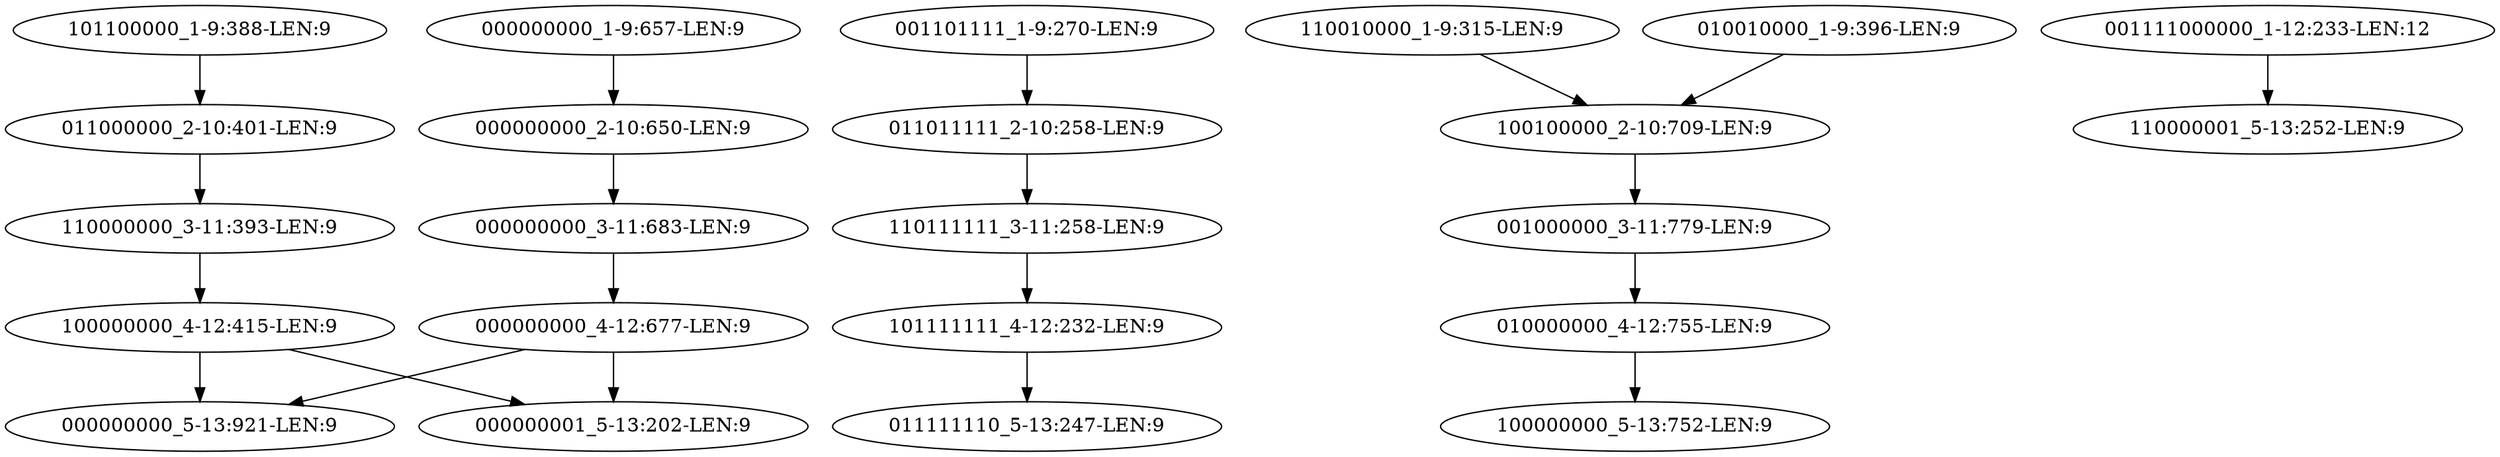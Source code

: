 digraph G {
    "101100000_1-9:388-LEN:9" -> "011000000_2-10:401-LEN:9";
    "011000000_2-10:401-LEN:9" -> "110000000_3-11:393-LEN:9";
    "000000000_2-10:650-LEN:9" -> "000000000_3-11:683-LEN:9";
    "000000000_1-9:657-LEN:9" -> "000000000_2-10:650-LEN:9";
    "110000000_3-11:393-LEN:9" -> "100000000_4-12:415-LEN:9";
    "101111111_4-12:232-LEN:9" -> "011111110_5-13:247-LEN:9";
    "000000000_4-12:677-LEN:9" -> "000000000_5-13:921-LEN:9";
    "000000000_4-12:677-LEN:9" -> "000000001_5-13:202-LEN:9";
    "001000000_3-11:779-LEN:9" -> "010000000_4-12:755-LEN:9";
    "110111111_3-11:258-LEN:9" -> "101111111_4-12:232-LEN:9";
    "011011111_2-10:258-LEN:9" -> "110111111_3-11:258-LEN:9";
    "100100000_2-10:709-LEN:9" -> "001000000_3-11:779-LEN:9";
    "000000000_3-11:683-LEN:9" -> "000000000_4-12:677-LEN:9";
    "110010000_1-9:315-LEN:9" -> "100100000_2-10:709-LEN:9";
    "010000000_4-12:755-LEN:9" -> "100000000_5-13:752-LEN:9";
    "010010000_1-9:396-LEN:9" -> "100100000_2-10:709-LEN:9";
    "100000000_4-12:415-LEN:9" -> "000000000_5-13:921-LEN:9";
    "100000000_4-12:415-LEN:9" -> "000000001_5-13:202-LEN:9";
    "001111000000_1-12:233-LEN:12" -> "110000001_5-13:252-LEN:9";
    "001101111_1-9:270-LEN:9" -> "011011111_2-10:258-LEN:9";
}
